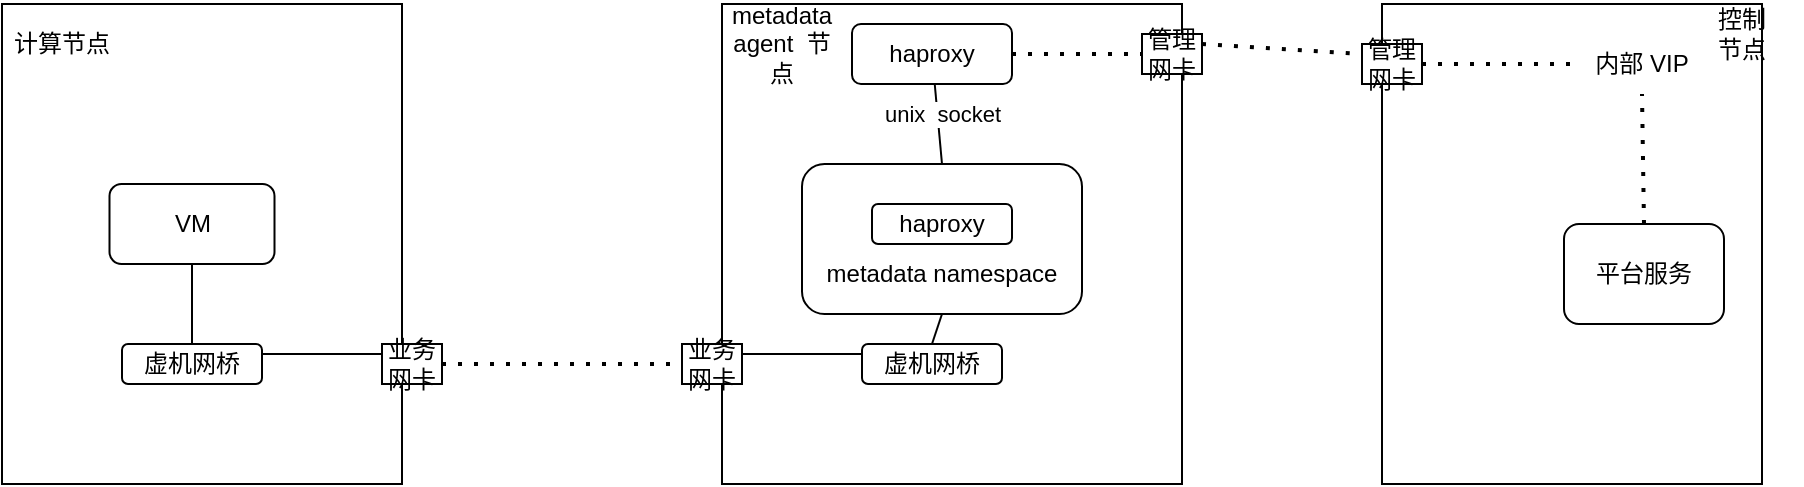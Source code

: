 <mxfile version="21.7.4" type="github">
  <diagram name="Page-1" id="eL8XCchi5VpId8-mwmZ0">
    <mxGraphModel dx="1434" dy="758" grid="1" gridSize="10" guides="1" tooltips="1" connect="1" arrows="1" fold="1" page="1" pageScale="1" pageWidth="850" pageHeight="1100" math="0" shadow="0">
      <root>
        <mxCell id="0" />
        <mxCell id="1" parent="0" />
        <mxCell id="Bza075u10jKLU8yhb_38-1" value="" style="rounded=0;whiteSpace=wrap;html=1;" vertex="1" parent="1">
          <mxGeometry x="60" y="380" width="200" height="240" as="geometry" />
        </mxCell>
        <mxCell id="Bza075u10jKLU8yhb_38-2" value="" style="rounded=0;whiteSpace=wrap;html=1;" vertex="1" parent="1">
          <mxGeometry x="420" y="380" width="230" height="240" as="geometry" />
        </mxCell>
        <mxCell id="Bza075u10jKLU8yhb_38-4" value="虚机网桥" style="rounded=1;whiteSpace=wrap;html=1;" vertex="1" parent="1">
          <mxGeometry x="120" y="550" width="70" height="20" as="geometry" />
        </mxCell>
        <mxCell id="Bza075u10jKLU8yhb_38-5" value="业务网卡" style="rounded=0;whiteSpace=wrap;html=1;" vertex="1" parent="1">
          <mxGeometry x="250" y="550" width="30" height="20" as="geometry" />
        </mxCell>
        <mxCell id="Bza075u10jKLU8yhb_38-6" value="业务网卡" style="rounded=0;whiteSpace=wrap;html=1;" vertex="1" parent="1">
          <mxGeometry x="400" y="550" width="30" height="20" as="geometry" />
        </mxCell>
        <mxCell id="Bza075u10jKLU8yhb_38-7" value="虚机网桥" style="rounded=1;whiteSpace=wrap;html=1;" vertex="1" parent="1">
          <mxGeometry x="490" y="550" width="70" height="20" as="geometry" />
        </mxCell>
        <mxCell id="Bza075u10jKLU8yhb_38-9" value="VM" style="rounded=1;whiteSpace=wrap;html=1;" vertex="1" parent="1">
          <mxGeometry x="113.75" y="470" width="82.5" height="40" as="geometry" />
        </mxCell>
        <mxCell id="Bza075u10jKLU8yhb_38-11" value="" style="rounded=0;whiteSpace=wrap;html=1;" vertex="1" parent="1">
          <mxGeometry x="750" y="380" width="190" height="240" as="geometry" />
        </mxCell>
        <mxCell id="Bza075u10jKLU8yhb_38-13" value="管理网卡" style="rounded=0;whiteSpace=wrap;html=1;" vertex="1" parent="1">
          <mxGeometry x="630" y="395" width="30" height="20" as="geometry" />
        </mxCell>
        <mxCell id="Bza075u10jKLU8yhb_38-14" value="管理网卡" style="rounded=0;whiteSpace=wrap;html=1;" vertex="1" parent="1">
          <mxGeometry x="740" y="400" width="30" height="20" as="geometry" />
        </mxCell>
        <mxCell id="Bza075u10jKLU8yhb_38-15" value="" style="rounded=1;whiteSpace=wrap;html=1;" vertex="1" parent="1">
          <mxGeometry x="460" y="460" width="140" height="75" as="geometry" />
        </mxCell>
        <mxCell id="Bza075u10jKLU8yhb_38-17" value="内部 VIP" style="text;html=1;strokeColor=none;fillColor=none;align=center;verticalAlign=middle;whiteSpace=wrap;rounded=0;" vertex="1" parent="1">
          <mxGeometry x="850" y="395" width="60" height="30" as="geometry" />
        </mxCell>
        <mxCell id="Bza075u10jKLU8yhb_38-18" value="" style="endArrow=none;html=1;rounded=0;exitX=0.5;exitY=0;exitDx=0;exitDy=0;" edge="1" parent="1" source="Bza075u10jKLU8yhb_38-4" target="Bza075u10jKLU8yhb_38-9">
          <mxGeometry width="50" height="50" relative="1" as="geometry">
            <mxPoint x="400" y="560" as="sourcePoint" />
            <mxPoint x="450" y="510" as="targetPoint" />
          </mxGeometry>
        </mxCell>
        <mxCell id="Bza075u10jKLU8yhb_38-19" value="" style="endArrow=none;html=1;rounded=0;exitX=1;exitY=0.25;exitDx=0;exitDy=0;entryX=0;entryY=0.25;entryDx=0;entryDy=0;" edge="1" parent="1" source="Bza075u10jKLU8yhb_38-4" target="Bza075u10jKLU8yhb_38-5">
          <mxGeometry width="50" height="50" relative="1" as="geometry">
            <mxPoint x="400" y="560" as="sourcePoint" />
            <mxPoint x="450" y="510" as="targetPoint" />
          </mxGeometry>
        </mxCell>
        <mxCell id="Bza075u10jKLU8yhb_38-20" value="" style="endArrow=none;dashed=1;html=1;dashPattern=1 3;strokeWidth=2;rounded=0;exitX=1;exitY=0.5;exitDx=0;exitDy=0;entryX=0;entryY=0.5;entryDx=0;entryDy=0;" edge="1" parent="1" source="Bza075u10jKLU8yhb_38-5" target="Bza075u10jKLU8yhb_38-6">
          <mxGeometry width="50" height="50" relative="1" as="geometry">
            <mxPoint x="400" y="560" as="sourcePoint" />
            <mxPoint x="450" y="510" as="targetPoint" />
          </mxGeometry>
        </mxCell>
        <mxCell id="Bza075u10jKLU8yhb_38-21" value="" style="endArrow=none;html=1;rounded=0;entryX=0;entryY=0.25;entryDx=0;entryDy=0;exitX=1;exitY=0.25;exitDx=0;exitDy=0;" edge="1" parent="1" source="Bza075u10jKLU8yhb_38-6" target="Bza075u10jKLU8yhb_38-7">
          <mxGeometry width="50" height="50" relative="1" as="geometry">
            <mxPoint x="440" y="560" as="sourcePoint" />
            <mxPoint x="450" y="510" as="targetPoint" />
          </mxGeometry>
        </mxCell>
        <mxCell id="Bza075u10jKLU8yhb_38-22" value="" style="endArrow=none;html=1;rounded=0;entryX=0.5;entryY=1;entryDx=0;entryDy=0;exitX=0.5;exitY=0;exitDx=0;exitDy=0;" edge="1" parent="1" source="Bza075u10jKLU8yhb_38-7" target="Bza075u10jKLU8yhb_38-15">
          <mxGeometry width="50" height="50" relative="1" as="geometry">
            <mxPoint x="400" y="560" as="sourcePoint" />
            <mxPoint x="450" y="510" as="targetPoint" />
          </mxGeometry>
        </mxCell>
        <mxCell id="Bza075u10jKLU8yhb_38-24" value="haproxy" style="rounded=1;whiteSpace=wrap;html=1;" vertex="1" parent="1">
          <mxGeometry x="485" y="390" width="80" height="30" as="geometry" />
        </mxCell>
        <mxCell id="Bza075u10jKLU8yhb_38-25" value="" style="endArrow=none;html=1;rounded=0;exitX=0.5;exitY=0;exitDx=0;exitDy=0;" edge="1" parent="1" source="Bza075u10jKLU8yhb_38-15" target="Bza075u10jKLU8yhb_38-24">
          <mxGeometry width="50" height="50" relative="1" as="geometry">
            <mxPoint x="400" y="560" as="sourcePoint" />
            <mxPoint x="450" y="510" as="targetPoint" />
          </mxGeometry>
        </mxCell>
        <mxCell id="Bza075u10jKLU8yhb_38-34" value="unix&amp;nbsp; socket" style="edgeLabel;html=1;align=center;verticalAlign=middle;resizable=0;points=[];" vertex="1" connectable="0" parent="Bza075u10jKLU8yhb_38-25">
          <mxGeometry x="0.25" y="-2" relative="1" as="geometry">
            <mxPoint as="offset" />
          </mxGeometry>
        </mxCell>
        <mxCell id="Bza075u10jKLU8yhb_38-26" value="" style="endArrow=none;dashed=1;html=1;dashPattern=1 3;strokeWidth=2;rounded=0;entryX=0;entryY=0.5;entryDx=0;entryDy=0;exitX=1;exitY=0.5;exitDx=0;exitDy=0;" edge="1" parent="1" source="Bza075u10jKLU8yhb_38-24" target="Bza075u10jKLU8yhb_38-13">
          <mxGeometry width="50" height="50" relative="1" as="geometry">
            <mxPoint x="400" y="560" as="sourcePoint" />
            <mxPoint x="450" y="510" as="targetPoint" />
          </mxGeometry>
        </mxCell>
        <mxCell id="Bza075u10jKLU8yhb_38-27" value="" style="endArrow=none;dashed=1;html=1;dashPattern=1 3;strokeWidth=2;rounded=0;entryX=0;entryY=0.25;entryDx=0;entryDy=0;exitX=1;exitY=0.25;exitDx=0;exitDy=0;" edge="1" parent="1" source="Bza075u10jKLU8yhb_38-13" target="Bza075u10jKLU8yhb_38-14">
          <mxGeometry width="50" height="50" relative="1" as="geometry">
            <mxPoint x="400" y="560" as="sourcePoint" />
            <mxPoint x="450" y="510" as="targetPoint" />
          </mxGeometry>
        </mxCell>
        <mxCell id="Bza075u10jKLU8yhb_38-28" value="" style="endArrow=none;dashed=1;html=1;dashPattern=1 3;strokeWidth=2;rounded=0;entryX=0;entryY=0.5;entryDx=0;entryDy=0;exitX=1;exitY=0.5;exitDx=0;exitDy=0;" edge="1" parent="1" source="Bza075u10jKLU8yhb_38-14" target="Bza075u10jKLU8yhb_38-17">
          <mxGeometry width="50" height="50" relative="1" as="geometry">
            <mxPoint x="400" y="560" as="sourcePoint" />
            <mxPoint x="450" y="510" as="targetPoint" />
          </mxGeometry>
        </mxCell>
        <mxCell id="Bza075u10jKLU8yhb_38-29" value="平台服务" style="rounded=1;whiteSpace=wrap;html=1;" vertex="1" parent="1">
          <mxGeometry x="841" y="490" width="80" height="50" as="geometry" />
        </mxCell>
        <mxCell id="Bza075u10jKLU8yhb_38-30" value="" style="endArrow=none;dashed=1;html=1;dashPattern=1 3;strokeWidth=2;rounded=0;entryX=0.5;entryY=1;entryDx=0;entryDy=0;exitX=0.5;exitY=0;exitDx=0;exitDy=0;" edge="1" parent="1" source="Bza075u10jKLU8yhb_38-29" target="Bza075u10jKLU8yhb_38-17">
          <mxGeometry width="50" height="50" relative="1" as="geometry">
            <mxPoint x="400" y="560" as="sourcePoint" />
            <mxPoint x="450" y="510" as="targetPoint" />
          </mxGeometry>
        </mxCell>
        <mxCell id="Bza075u10jKLU8yhb_38-31" value="计算节点" style="text;html=1;strokeColor=none;fillColor=none;align=center;verticalAlign=middle;whiteSpace=wrap;rounded=0;" vertex="1" parent="1">
          <mxGeometry x="60" y="385" width="60" height="30" as="geometry" />
        </mxCell>
        <mxCell id="Bza075u10jKLU8yhb_38-32" value="metadata agent&amp;nbsp; 节点" style="text;html=1;strokeColor=none;fillColor=none;align=center;verticalAlign=middle;whiteSpace=wrap;rounded=0;" vertex="1" parent="1">
          <mxGeometry x="420" y="385" width="60" height="30" as="geometry" />
        </mxCell>
        <mxCell id="Bza075u10jKLU8yhb_38-33" value="控制&lt;br&gt;节点" style="text;html=1;strokeColor=none;fillColor=none;align=center;verticalAlign=middle;whiteSpace=wrap;rounded=0;" vertex="1" parent="1">
          <mxGeometry x="900" y="380" width="60" height="30" as="geometry" />
        </mxCell>
        <mxCell id="Bza075u10jKLU8yhb_38-35" value="metadata namespace" style="text;html=1;strokeColor=none;fillColor=none;align=center;verticalAlign=middle;whiteSpace=wrap;rounded=0;" vertex="1" parent="1">
          <mxGeometry x="460" y="500" width="140" height="30" as="geometry" />
        </mxCell>
        <mxCell id="Bza075u10jKLU8yhb_38-36" value="haproxy" style="rounded=1;whiteSpace=wrap;html=1;" vertex="1" parent="1">
          <mxGeometry x="495" y="480" width="70" height="20" as="geometry" />
        </mxCell>
      </root>
    </mxGraphModel>
  </diagram>
</mxfile>
